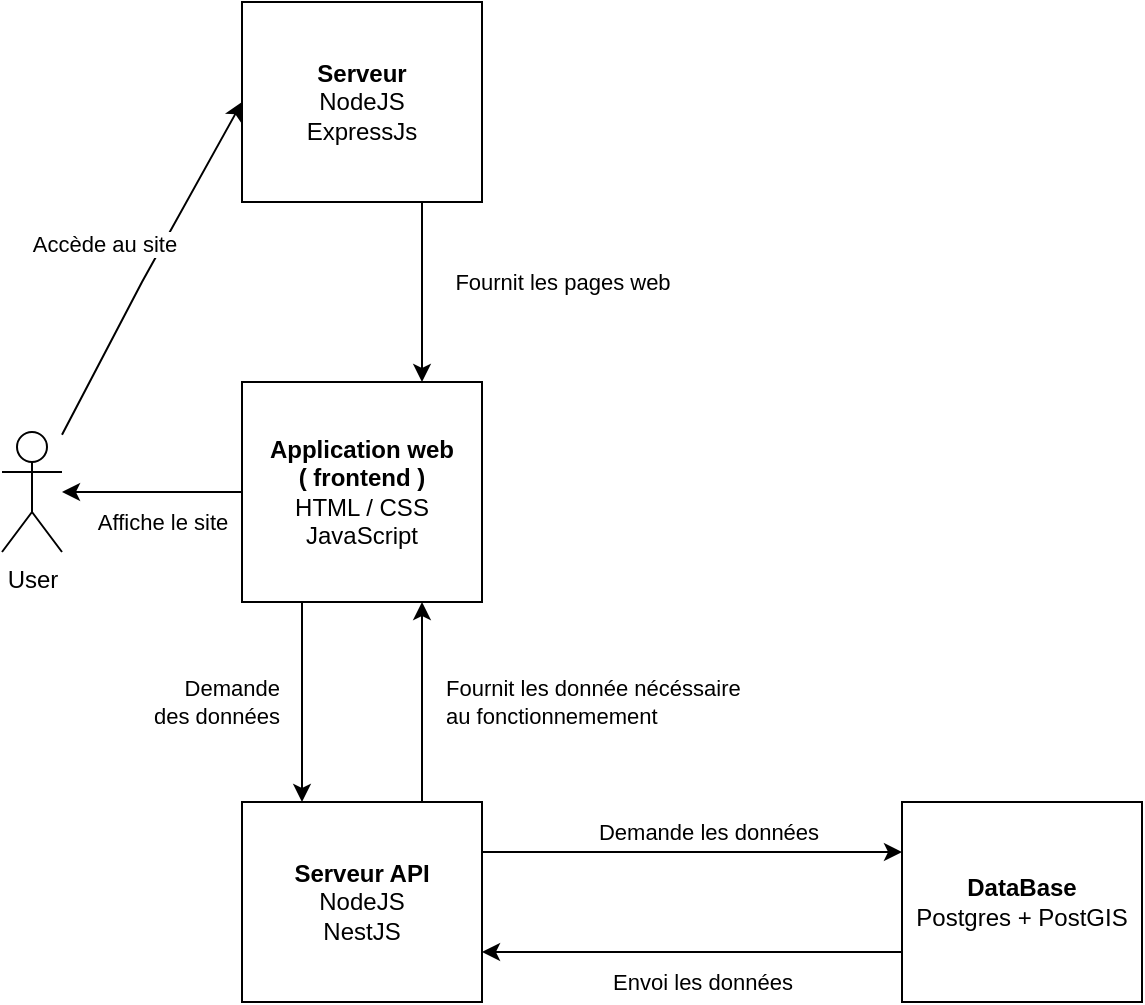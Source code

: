 <mxfile version="17.5.0" type="device"><diagram id="Rq3qitw-6XwpDFZkV5MT" name="Page-1"><mxGraphModel dx="970" dy="604" grid="1" gridSize="10" guides="1" tooltips="1" connect="1" arrows="1" fold="1" page="1" pageScale="1" pageWidth="827" pageHeight="1169" math="0" shadow="0"><root><mxCell id="0"/><mxCell id="1" parent="0"/><mxCell id="KsPwZzBYxA5jOOF4thBN-7" value="&lt;div align=&quot;left&quot;&gt;Fournit les donnée nécéssaire&lt;/div&gt;&lt;div align=&quot;left&quot;&gt;au fonctionnemement&lt;/div&gt;" style="rounded=0;orthogonalLoop=1;jettySize=auto;html=1;entryX=0.75;entryY=1;entryDx=0;entryDy=0;exitX=0.75;exitY=0;exitDx=0;exitDy=0;align=left;" edge="1" parent="1" source="KsPwZzBYxA5jOOF4thBN-1" target="KsPwZzBYxA5jOOF4thBN-4"><mxGeometry y="-10" relative="1" as="geometry"><mxPoint as="offset"/></mxGeometry></mxCell><mxCell id="KsPwZzBYxA5jOOF4thBN-1" value="&lt;div&gt;&lt;b&gt;Serveur API&lt;/b&gt;&lt;/div&gt;&lt;div&gt;NodeJS&lt;b&gt;&lt;br&gt;&lt;/b&gt;&lt;/div&gt;&lt;div&gt;NestJS&lt;/div&gt;" style="rounded=0;whiteSpace=wrap;html=1;" vertex="1" parent="1"><mxGeometry x="180" y="480" width="120" height="100" as="geometry"/></mxCell><mxCell id="KsPwZzBYxA5jOOF4thBN-8" value="Demande les données" style="edgeStyle=none;rounded=0;orthogonalLoop=1;jettySize=auto;html=1;startArrow=classic;startFill=1;endArrow=none;endFill=0;exitX=0;exitY=0.25;exitDx=0;exitDy=0;entryX=1;entryY=0.25;entryDx=0;entryDy=0;" edge="1" parent="1" source="KsPwZzBYxA5jOOF4thBN-2" target="KsPwZzBYxA5jOOF4thBN-1"><mxGeometry x="-0.077" y="-10" relative="1" as="geometry"><mxPoint as="offset"/></mxGeometry></mxCell><mxCell id="KsPwZzBYxA5jOOF4thBN-16" value="Envoi les données" style="edgeStyle=none;rounded=0;orthogonalLoop=1;jettySize=auto;html=1;entryX=1;entryY=0.75;entryDx=0;entryDy=0;startArrow=none;startFill=0;endArrow=classic;endFill=1;exitX=0;exitY=0.75;exitDx=0;exitDy=0;" edge="1" parent="1" source="KsPwZzBYxA5jOOF4thBN-2" target="KsPwZzBYxA5jOOF4thBN-1"><mxGeometry x="-0.048" y="15" relative="1" as="geometry"><mxPoint as="offset"/></mxGeometry></mxCell><mxCell id="KsPwZzBYxA5jOOF4thBN-2" value="&lt;div&gt;&lt;b&gt;DataBase&lt;br&gt;&lt;/b&gt;&lt;/div&gt;&lt;div&gt;Postgres + PostGIS&lt;br&gt;&lt;/div&gt;" style="rounded=0;whiteSpace=wrap;html=1;" vertex="1" parent="1"><mxGeometry x="510" y="480" width="120" height="100" as="geometry"/></mxCell><mxCell id="KsPwZzBYxA5jOOF4thBN-9" style="edgeStyle=none;rounded=0;orthogonalLoop=1;jettySize=auto;html=1;entryX=0;entryY=0.5;entryDx=0;entryDy=0;startArrow=none;startFill=0;endArrow=classic;endFill=1;" edge="1" parent="1" source="KsPwZzBYxA5jOOF4thBN-3" target="KsPwZzBYxA5jOOF4thBN-5"><mxGeometry relative="1" as="geometry"><Array as="points"><mxPoint x="130" y="220"/></Array></mxGeometry></mxCell><mxCell id="KsPwZzBYxA5jOOF4thBN-10" value="Accède au site" style="edgeLabel;html=1;align=center;verticalAlign=middle;resizable=0;points=[];" vertex="1" connectable="0" parent="KsPwZzBYxA5jOOF4thBN-9"><mxGeometry x="-0.311" y="1" relative="1" as="geometry"><mxPoint x="-9" y="-38" as="offset"/></mxGeometry></mxCell><mxCell id="KsPwZzBYxA5jOOF4thBN-3" value="&lt;div&gt;User&lt;/div&gt;&lt;div&gt;&lt;br&gt;&lt;/div&gt;" style="shape=umlActor;verticalLabelPosition=bottom;verticalAlign=top;html=1;outlineConnect=0;" vertex="1" parent="1"><mxGeometry x="60" y="295" width="30" height="60" as="geometry"/></mxCell><mxCell id="KsPwZzBYxA5jOOF4thBN-13" style="edgeStyle=none;rounded=0;orthogonalLoop=1;jettySize=auto;html=1;startArrow=none;startFill=0;endArrow=classic;endFill=1;exitX=0;exitY=0.5;exitDx=0;exitDy=0;" edge="1" parent="1" source="KsPwZzBYxA5jOOF4thBN-4" target="KsPwZzBYxA5jOOF4thBN-3"><mxGeometry relative="1" as="geometry"/></mxCell><mxCell id="KsPwZzBYxA5jOOF4thBN-15" value="&lt;div align=&quot;right&quot;&gt;Demande &lt;br&gt;&lt;/div&gt;&lt;div align=&quot;right&quot;&gt;des données&lt;/div&gt;" style="edgeStyle=none;rounded=0;orthogonalLoop=1;jettySize=auto;html=1;entryX=0.25;entryY=0;entryDx=0;entryDy=0;startArrow=none;startFill=0;endArrow=classic;endFill=1;exitX=0.25;exitY=1;exitDx=0;exitDy=0;align=right;" edge="1" parent="1" source="KsPwZzBYxA5jOOF4thBN-4" target="KsPwZzBYxA5jOOF4thBN-1"><mxGeometry y="-10" relative="1" as="geometry"><mxPoint as="offset"/></mxGeometry></mxCell><mxCell id="KsPwZzBYxA5jOOF4thBN-4" value="&lt;div&gt;&lt;b&gt;Application web&lt;/b&gt;&lt;/div&gt;&lt;div&gt;&lt;b&gt;( frontend )&lt;br&gt;&lt;/b&gt;&lt;/div&gt;&lt;div&gt;HTML / CSS JavaScript&lt;br&gt;&lt;/div&gt;" style="rounded=0;whiteSpace=wrap;html=1;" vertex="1" parent="1"><mxGeometry x="180" y="270" width="120" height="110" as="geometry"/></mxCell><mxCell id="KsPwZzBYxA5jOOF4thBN-5" value="&lt;div&gt;&lt;b&gt;Serveur&lt;br&gt;&lt;/b&gt;&lt;/div&gt;&lt;div&gt;NodeJS&lt;b&gt;&lt;br&gt;&lt;/b&gt;&lt;/div&gt;&lt;div&gt;ExpressJs&lt;/div&gt;" style="rounded=0;whiteSpace=wrap;html=1;" vertex="1" parent="1"><mxGeometry x="180" y="80" width="120" height="100" as="geometry"/></mxCell><mxCell id="KsPwZzBYxA5jOOF4thBN-6" value="Fournit les pages web" style="endArrow=classic;html=1;rounded=0;exitX=0.75;exitY=1;exitDx=0;exitDy=0;entryX=0.75;entryY=0;entryDx=0;entryDy=0;" edge="1" parent="1" source="KsPwZzBYxA5jOOF4thBN-5" target="KsPwZzBYxA5jOOF4thBN-4"><mxGeometry x="-0.111" y="70" width="50" height="50" relative="1" as="geometry"><mxPoint x="300" y="240" as="sourcePoint"/><mxPoint x="350" y="190" as="targetPoint"/><mxPoint as="offset"/></mxGeometry></mxCell><mxCell id="KsPwZzBYxA5jOOF4thBN-14" value="Affiche le site " style="edgeLabel;html=1;align=center;verticalAlign=middle;resizable=0;points=[];" vertex="1" connectable="0" parent="1"><mxGeometry x="139.703" y="279.997" as="geometry"><mxPoint y="60" as="offset"/></mxGeometry></mxCell></root></mxGraphModel></diagram></mxfile>